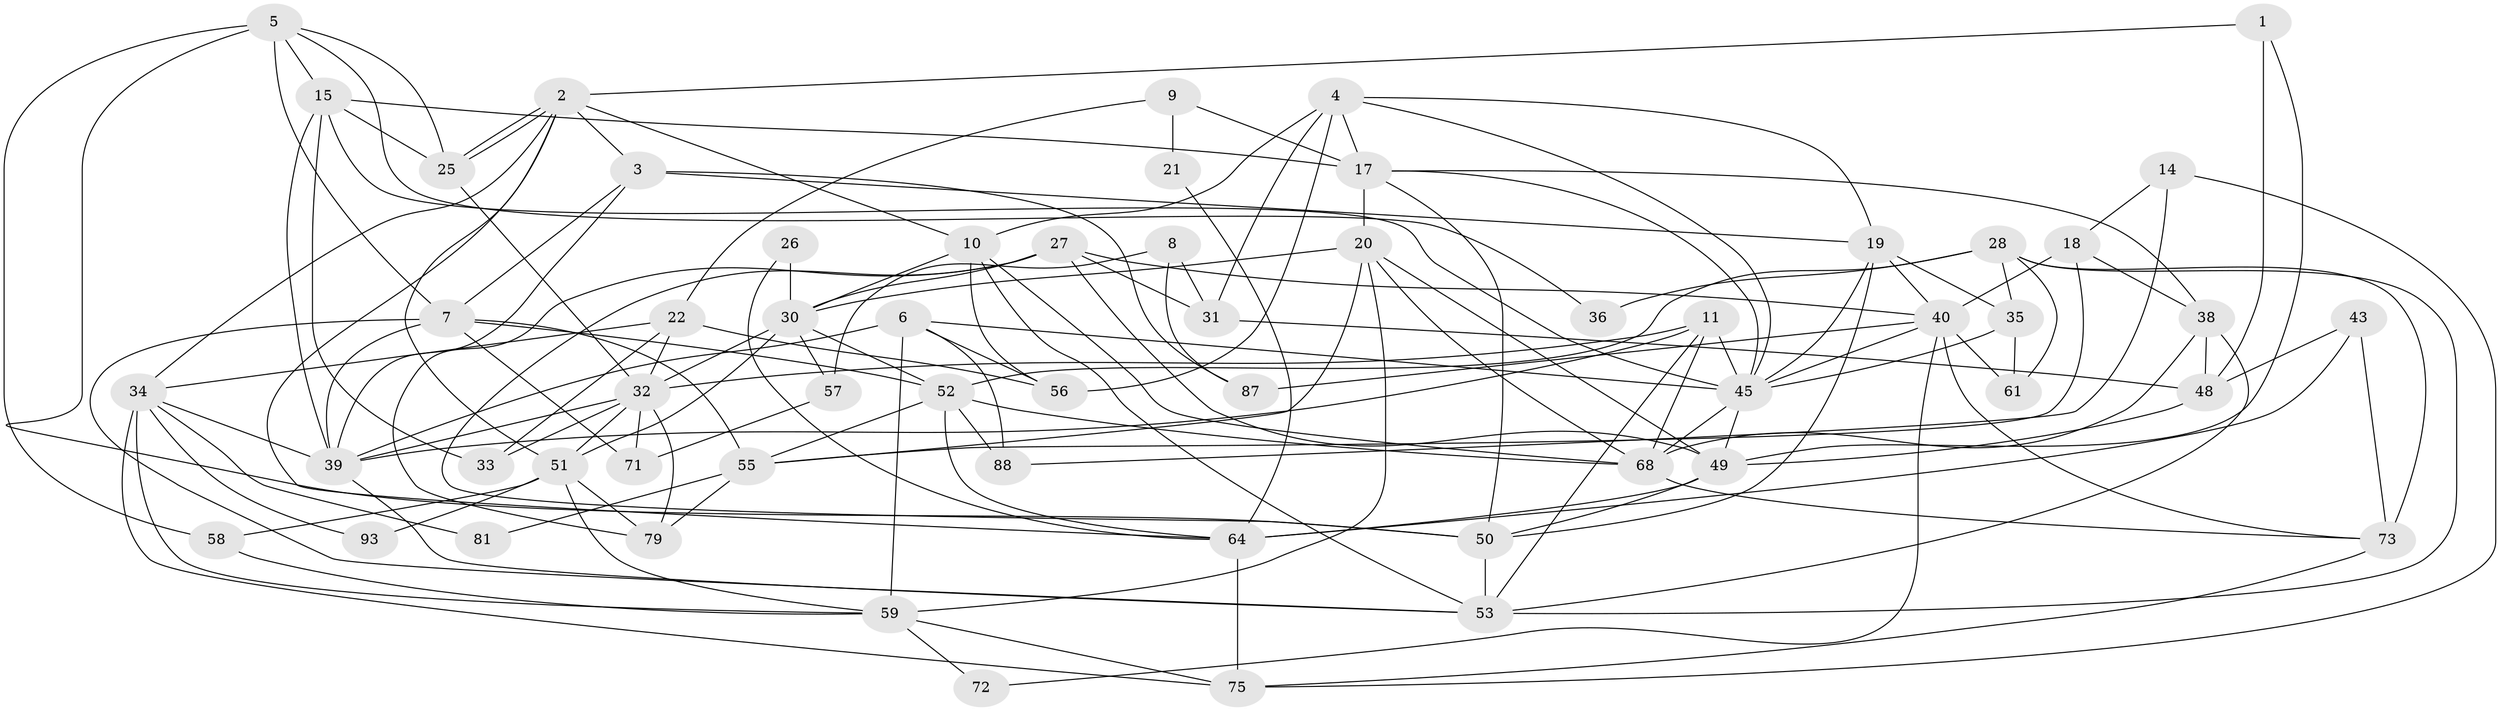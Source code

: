 // original degree distribution, {3: 0.2765957446808511, 4: 0.2978723404255319, 2: 0.09574468085106383, 6: 0.07446808510638298, 5: 0.22340425531914893, 7: 0.031914893617021274}
// Generated by graph-tools (version 1.1) at 2025/42/03/06/25 10:42:00]
// undirected, 58 vertices, 147 edges
graph export_dot {
graph [start="1"]
  node [color=gray90,style=filled];
  1;
  2 [super="+12"];
  3 [super="+62"];
  4 [super="+13"];
  5 [super="+41"];
  6 [super="+24"];
  7 [super="+94"];
  8;
  9;
  10 [super="+16"];
  11 [super="+74"];
  14;
  15 [super="+47"];
  17 [super="+23"];
  18;
  19 [super="+29"];
  20 [super="+76"];
  21;
  22 [super="+85"];
  25;
  26;
  27 [super="+42"];
  28 [super="+46"];
  30 [super="+89"];
  31 [super="+80"];
  32 [super="+44"];
  33 [super="+65"];
  34 [super="+37"];
  35;
  36;
  38 [super="+78"];
  39 [super="+69"];
  40 [super="+92"];
  43;
  45 [super="+60"];
  48 [super="+63"];
  49 [super="+86"];
  50 [super="+84"];
  51 [super="+54"];
  52 [super="+70"];
  53 [super="+77"];
  55 [super="+67"];
  56;
  57;
  58;
  59 [super="+82"];
  61;
  64 [super="+66"];
  68 [super="+83"];
  71 [super="+90"];
  72;
  73 [super="+91"];
  75;
  79;
  81;
  87;
  88;
  93;
  1 -- 49;
  1 -- 48;
  1 -- 2;
  2 -- 25;
  2 -- 25;
  2 -- 64;
  2 -- 34;
  2 -- 51;
  2 -- 10;
  2 -- 3;
  3 -- 7;
  3 -- 87;
  3 -- 19;
  3 -- 39;
  4 -- 17;
  4 -- 56;
  4 -- 10;
  4 -- 45;
  4 -- 31;
  4 -- 19;
  5 -- 25;
  5 -- 36;
  5 -- 58;
  5 -- 15;
  5 -- 7;
  5 -- 50;
  6 -- 45;
  6 -- 88;
  6 -- 56;
  6 -- 59;
  6 -- 39;
  7 -- 53;
  7 -- 55;
  7 -- 71;
  7 -- 39;
  7 -- 52;
  8 -- 87;
  8 -- 57;
  8 -- 31;
  9 -- 22;
  9 -- 21;
  9 -- 17;
  10 -- 56;
  10 -- 30;
  10 -- 53;
  10 -- 68;
  11 -- 45;
  11 -- 32;
  11 -- 68;
  11 -- 39;
  11 -- 53;
  14 -- 18;
  14 -- 75;
  14 -- 88;
  15 -- 25;
  15 -- 17;
  15 -- 33;
  15 -- 45;
  15 -- 39;
  17 -- 50;
  17 -- 20;
  17 -- 38;
  17 -- 45;
  18 -- 55;
  18 -- 40;
  18 -- 38;
  19 -- 50;
  19 -- 35;
  19 -- 40;
  19 -- 45;
  20 -- 55;
  20 -- 30;
  20 -- 49;
  20 -- 68;
  20 -- 59;
  21 -- 64;
  22 -- 33;
  22 -- 32;
  22 -- 56;
  22 -- 34;
  25 -- 32;
  26 -- 30;
  26 -- 64;
  27 -- 50;
  27 -- 40 [weight=2];
  27 -- 30;
  27 -- 49;
  27 -- 79;
  27 -- 31;
  28 -- 35;
  28 -- 61;
  28 -- 73;
  28 -- 36;
  28 -- 52;
  28 -- 53;
  30 -- 57;
  30 -- 51;
  30 -- 32;
  30 -- 52;
  31 -- 48;
  32 -- 39;
  32 -- 71 [weight=2];
  32 -- 33;
  32 -- 51;
  32 -- 79;
  34 -- 39;
  34 -- 81 [weight=2];
  34 -- 93;
  34 -- 75;
  34 -- 59;
  35 -- 61;
  35 -- 45;
  38 -- 48;
  38 -- 68;
  38 -- 53;
  39 -- 53;
  40 -- 87;
  40 -- 72;
  40 -- 61;
  40 -- 45;
  40 -- 73;
  43 -- 73;
  43 -- 48;
  43 -- 64;
  45 -- 49;
  45 -- 68;
  48 -- 49;
  49 -- 64;
  49 -- 50;
  50 -- 53;
  51 -- 58;
  51 -- 79;
  51 -- 93 [weight=2];
  51 -- 59;
  52 -- 88;
  52 -- 55;
  52 -- 64;
  52 -- 68;
  55 -- 79;
  55 -- 81;
  57 -- 71;
  58 -- 59;
  59 -- 75;
  59 -- 72;
  64 -- 75;
  68 -- 73;
  73 -- 75;
}
